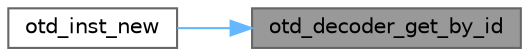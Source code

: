 digraph "otd_decoder_get_by_id"
{
 // LATEX_PDF_SIZE
  bgcolor="transparent";
  edge [fontname=Helvetica,fontsize=10,labelfontname=Helvetica,labelfontsize=10];
  node [fontname=Helvetica,fontsize=10,shape=box,height=0.2,width=0.4];
  rankdir="RL";
  Node1 [id="Node000001",label="otd_decoder_get_by_id",height=0.2,width=0.4,color="gray40", fillcolor="grey60", style="filled", fontcolor="black",tooltip="Get the decoder with the specified ID."];
  Node1 -> Node2 [id="edge1_Node000001_Node000002",dir="back",color="steelblue1",style="solid",tooltip=" "];
  Node2 [id="Node000002",label="otd_inst_new",height=0.2,width=0.4,color="grey40", fillcolor="white", style="filled",URL="$a00085.html#ga93239c3c924c6f71393cdcf619ecf67b",tooltip="Create a new protocol decoder instance."];
}

